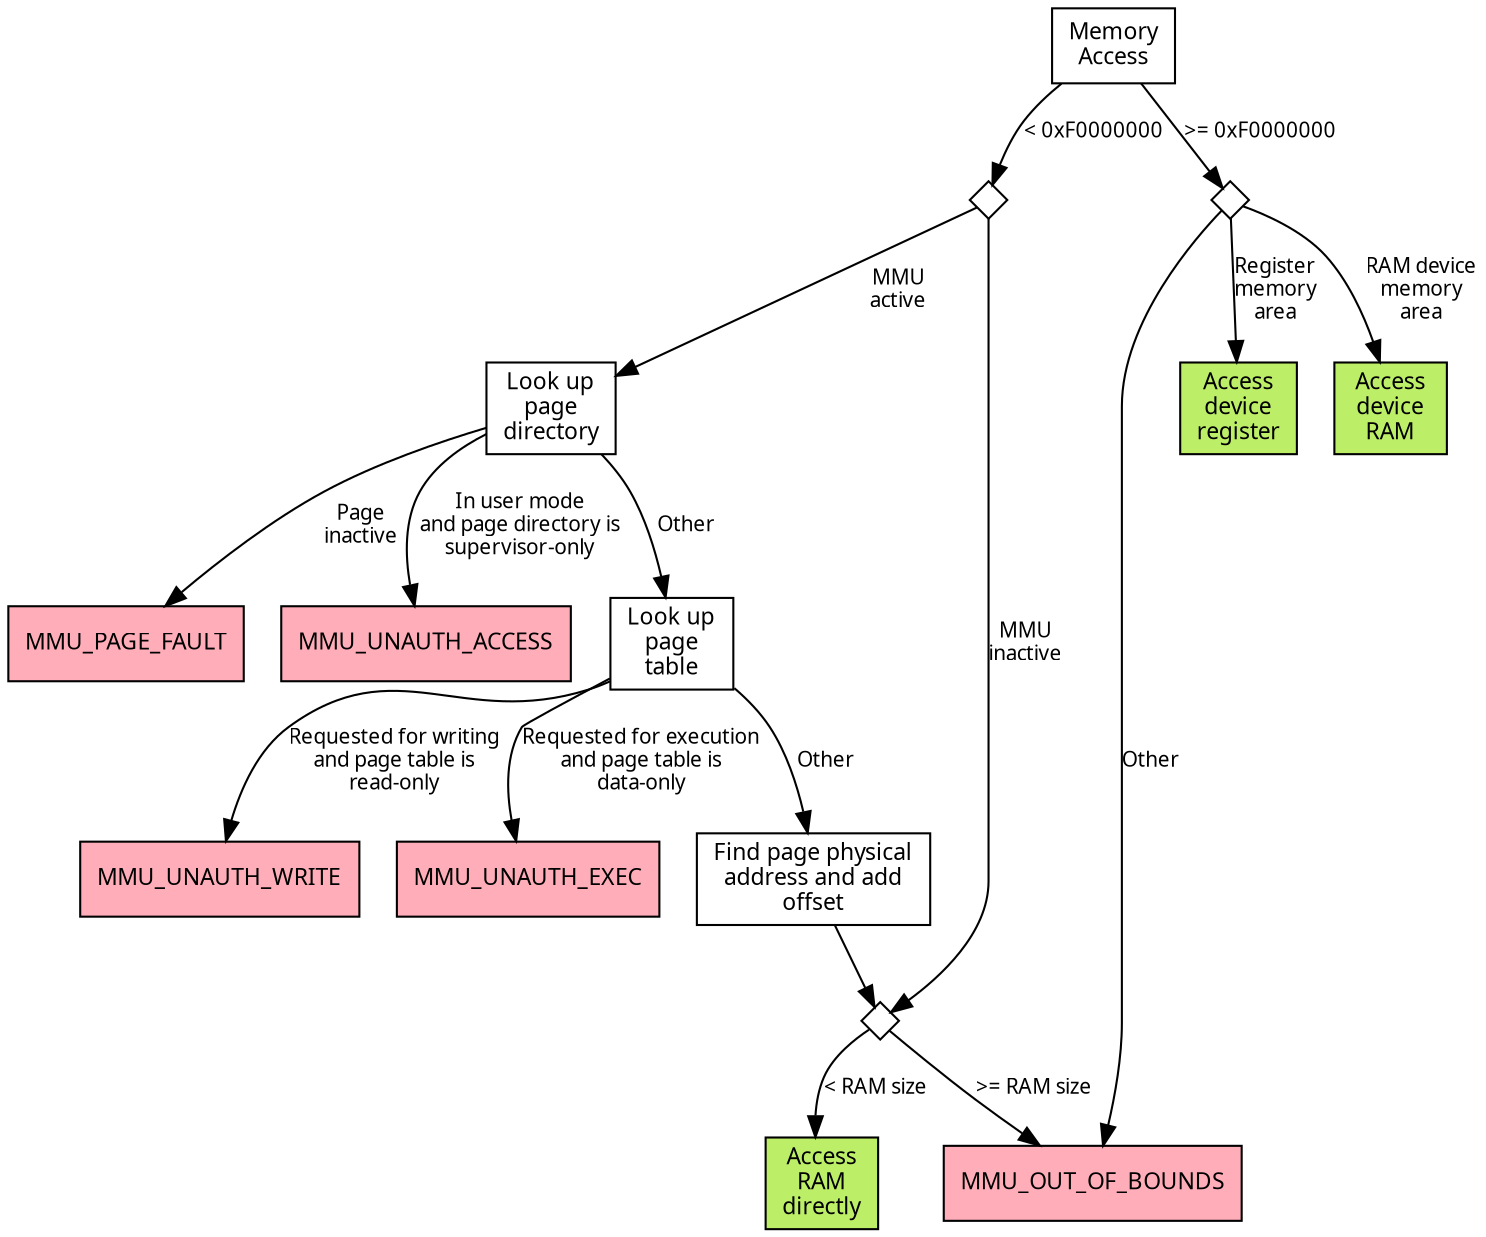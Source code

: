 digraph {
    //splines = false;

    node [fontname="Sudo"];
    edge [fontname="Sudo"];

    {
        node [shape=diamond, label="", width=0.25, height=0.25];
        X3; X1; X2; 
    }

    node [fontsize=11, shape=box];
    edge [fontsize=10];

    "Memory\nAccess" -> X3 [label = "< 0xF0000000"];
    X3 -> "Look up\npage\ndirectory" [label="MMU\nactive"];
    "Look up\npage\ndirectory" -> "Look up\npage\ntable" [label="Other"];
    MMU_PAGE_FAULT [fillcolor=lightpink1, style=filled];
    "Look up\npage\ndirectory" -> MMU_PAGE_FAULT [label="Page\ninactive"];
    MMU_UNAUTH_ACCESS [fillcolor=lightpink1, style=filled];
    "Look up\npage\ndirectory" -> MMU_UNAUTH_ACCESS [label="In user mode\nand page directory is\nsupervisor-only"];

    "Look up\npage\ntable" -> "Find page physical\naddress and add\noffset" [label="Other"];
    MMU_UNAUTH_WRITE [fillcolor=lightpink1, style=filled];
    "Look up\npage\ntable" -> MMU_UNAUTH_WRITE [label="Requested for writing\nand page table is\nread-only"];
    MMU_UNAUTH_EXEC [fillcolor=lightpink1, style=filled];
    "Look up\npage\ntable" -> MMU_UNAUTH_EXEC [label="Requested for execution\nand page table is\ndata-only"];
    "Find page physical\naddress and add\noffset" -> X1;

    "Access\ndevice\nregister" [fillcolor=darkolivegreen2, style=filled];
    "Access\ndevice\nRAM" [fillcolor=darkolivegreen2, style=filled];
    "MMU_OUT_OF_BOUNDS" [fillcolor=lightpink1, style=filled];

    X3 -> X1 [label="MMU\ninactive"];
    X1 -> "Access\nRAM\ndirectly" [label="< RAM size"];
    X1 -> "MMU_OUT_OF_BOUNDS" [label=">= RAM size"];

    "Memory\nAccess" -> X2 [label = ">= 0xF0000000"];
    X2 -> "Access\ndevice\nregister" [label="Register\nmemory\narea"];
    X2 -> "Access\ndevice\nRAM" [label="RAM device\nmemory\narea"];
    X2 -> "MMU_OUT_OF_BOUNDS" [label="Other"];

    "Access\nRAM\ndirectly" [fillcolor=darkolivegreen2, style=filled];

}